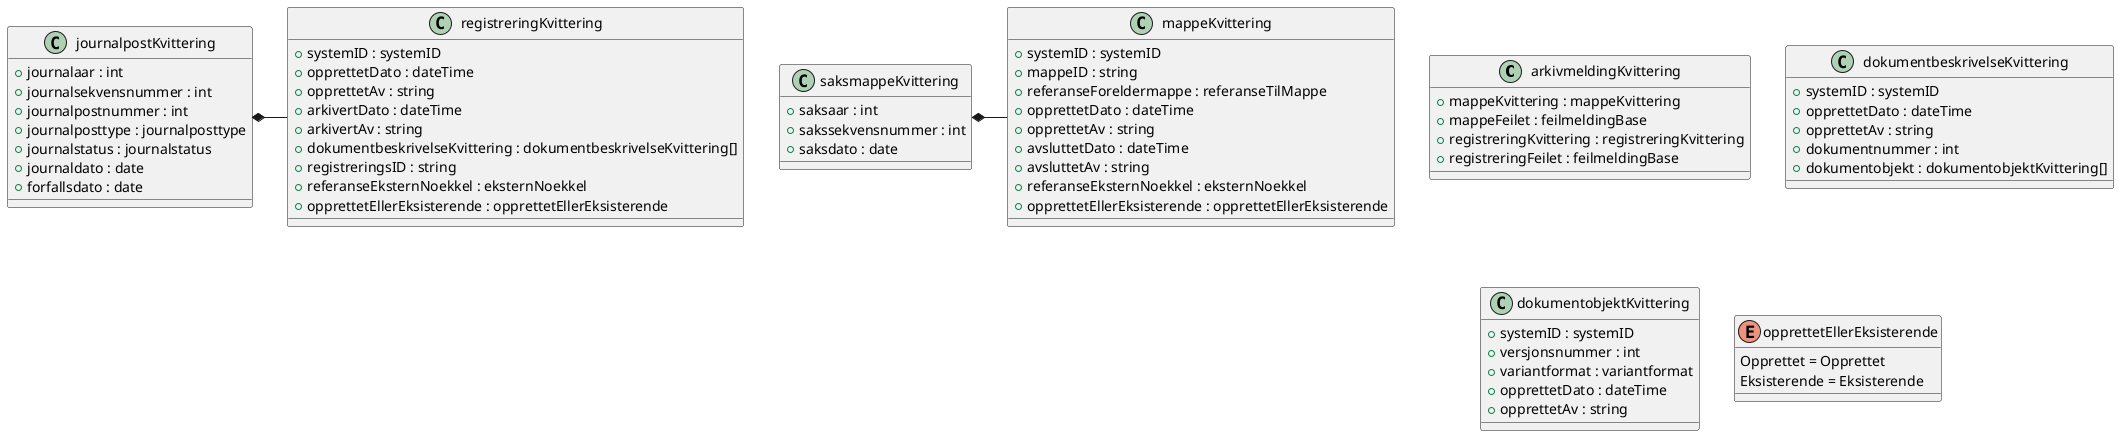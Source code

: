@startuml

class arkivmeldingKvittering {
    +mappeKvittering : mappeKvittering
    +mappeFeilet : feilmeldingBase
    +registreringKvittering : registreringKvittering
    +registreringFeilet : feilmeldingBase
}
class dokumentbeskrivelseKvittering {
    +systemID : systemID
    +opprettetDato : dateTime
    +opprettetAv : string
    +dokumentnummer : int
    +dokumentobjekt : dokumentobjektKvittering[]
}
class dokumentobjektKvittering {
    +systemID : systemID
    +versjonsnummer : int
    +variantformat : variantformat
    +opprettetDato : dateTime
    +opprettetAv : string
}
class journalpostKvittering {
    +journalaar : int
    +journalsekvensnummer : int
    +journalpostnummer : int
    +journalposttype : journalposttype
    +journalstatus : journalstatus
    +journaldato : date
    +forfallsdato : date
}
journalpostKvittering *- registreringKvittering
class mappeKvittering {
    +systemID : systemID
    +mappeID : string
    +referanseForeldermappe : referanseTilMappe
    +opprettetDato : dateTime
    +opprettetAv : string
    +avsluttetDato : dateTime
    +avsluttetAv : string
    +referanseEksternNoekkel : eksternNoekkel
    +opprettetEllerEksisterende : opprettetEllerEksisterende
}
enum opprettetEllerEksisterende {
    Opprettet = Opprettet
    Eksisterende = Eksisterende
}
class registreringKvittering {
    +systemID : systemID
    +opprettetDato : dateTime
    +opprettetAv : string
    +arkivertDato : dateTime
    +arkivertAv : string
    +dokumentbeskrivelseKvittering : dokumentbeskrivelseKvittering[]
    +registreringsID : string
    +referanseEksternNoekkel : eksternNoekkel
    +opprettetEllerEksisterende : opprettetEllerEksisterende
}
class saksmappeKvittering {
    +saksaar : int
    +sakssekvensnummer : int
    +saksdato : date
}
saksmappeKvittering *- mappeKvittering

@enduml
